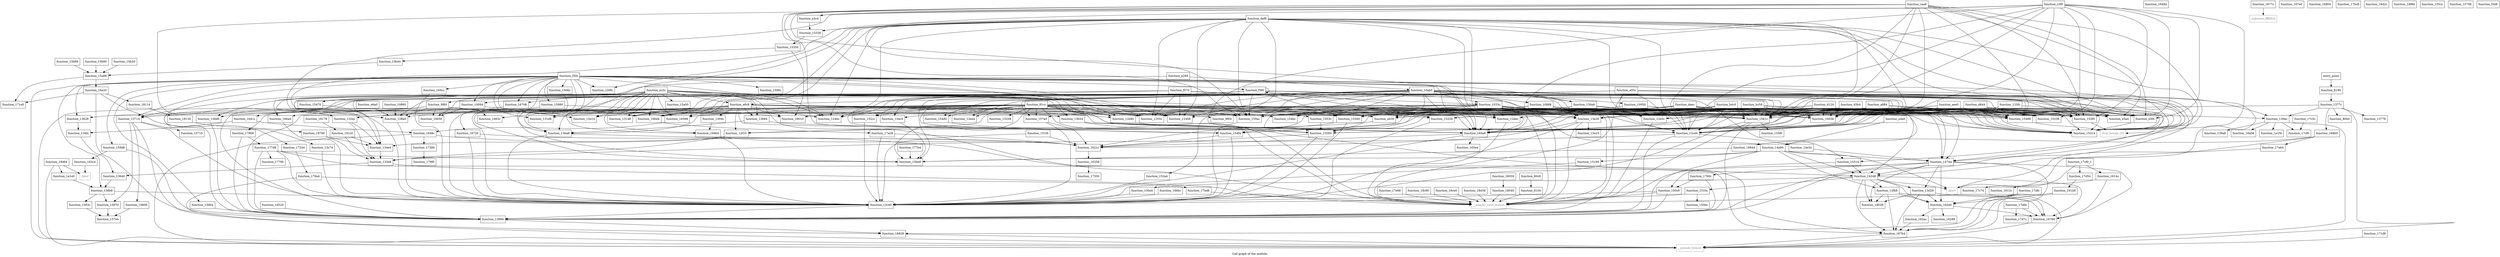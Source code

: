 digraph "Call graph of the module." {
  label="Call graph of the module.";
  node [shape=record];

  Node_function_f5f4 [label="{function_f5f4}"];
  Node_function_15470 [label="{function_15470}"];
  Node_function_13ba8 [label="{function_13ba8}"];
  Node_function_13684 [label="{function_13684}"];
  Node_function_124bc [label="{function_124bc}"];
  Node_function_154bc [label="{function_154bc}"];
  Node_function_10038 [label="{function_10038}"];
  Node_function_10094 [label="{function_10094}"];
  Node_function_15328 [label="{function_15328}"];
  Node_function_f570 [label="{function_f570}"];
  Node_function_13c40 [label="{function_13c40}"];
  Node_function_15498 [label="{function_15498}"];
  Node_function_1255c [label="{function_1255c}"];
  Node_function_125fc [label="{function_125fc}"];
  Node_function_13c74 [label="{function_13c74}"];
  Node_function_12dec [label="{function_12dec}"];
  Node_function_12e14 [label="{function_12e14}"];
  Node_function_12e5c [label="{function_12e5c}"];
  Node_function_13cd4 [label="{function_13cd4}"];
  Node_function_12e80 [label="{function_12e80}"];
  Node_function_12ea4 [label="{function_12ea4}"];
  Node_function_12f10 [label="{function_12f10}"];
  Node_function_13d28 [label="{function_13d28}"];
  Node_function_1304c [label="{function_1304c}"];
  Node_function_130a8 [label="{function_130a8}"];
  Node_function_13148 [label="{function_13148}"];
  Node_function_13fb8 [label="{function_13fb8}"];
  Node_function_131d8 [label="{function_131d8}"];
  Node_function_136d0 [label="{function_136d0}"];
  Node_function_151bc [label="{function_151bc}"];
  Node_function_13778 [label="{function_13778}"];
  Node_function_151f4 [label="{function_151f4}"];
  Node_function_15238 [label="{function_15238}"];
  Node_function_1377c [label="{function_1377c}"];
  Node_function_100fc [label="{function_100fc}"];
  Node_function_10238 [label="{function_10238}"];
  Node_function_10950 [label="{function_10950}"];
  Node_function_14248 [label="{function_14248}"];
  Node_function_13628 [label="{function_13628}"];
  Node_function_14744 [label="{function_14744}"];
  Node_function_14e3c [label="{function_14e3c}"];
  Node_function_13258 [label="{function_13258}"];
  Node_function_14e90 [label="{function_14e90}"];
  Node_function_132ec [label="{function_132ec}"];
  Node_function_13994 [label="{function_13994}"];
  Node_function_15260 [label="{function_15260}"];
  Node_function_139a8 [label="{function_139a8}"];
  Node_function_10314 [label="{function_10314}"];
  Node_function_1033c [label="{function_1033c}"];
  Node_function_139ac [label="{function_139ac}"];
  Node_function_15350 [label="{function_15350}"];
  Node_function_10ab0 [label="{function_10ab0}"];
  Node_function_1506c [label="{function_1506c}"];
  Node_function_13640 [label="{function_13640}"];
  Node_function_133e8 [label="{function_133e8}"];
  Node_function_150a4 [label="{function_150a4}"];
  Node_function_152a4 [label="{function_152a4}"];
  Node_function_10860 [label="{function_10860}"];
  Node_function_10888 [label="{function_10888}"];
  Node_function_12498 [label="{function_12498}"];
  Node_function_13654 [label="{function_13654}"];
  Node_function_150bc [label="{function_150bc}"];
  Node_function_150c0 [label="{function_150c0}"];
  Node_function_134e4 [label="{function_134e4}"];
  Node_function_134fc [label="{function_134fc}"];
  Node_function_15180 [label="{function_15180}"];
  Node_function_13a10 [label="{function_13a10}"];
  Node_function_152cc [label="{function_152cc}"];
  Node_function_13a30 [label="{function_13a30}"];
  Node_function_152f0 [label="{function_152f0}"];
  Node_function_16288 [label="{function_16288}"];
  Node_function_162ac [label="{function_162ac}"];
  Node_function_162e0 [label="{function_162e0}"];
  Node_function_163c4 [label="{function_163c4}"];
  Node_function_1641c [label="{function_1641c}"];
  Node_function_16484 [label="{function_16484}"];
  Node_function_1648c [label="{function_1648c}"];
  Node_function_16520 [label="{function_16520}"];
  Node_function_16598 [label="{function_16598}"];
  Node_function_165cc [label="{function_165cc}"];
  Node_function_165e4 [label="{function_165e4}"];
  Node_function_165e8 [label="{function_165e8}"];
  Node_function_1663c [label="{function_1663c}"];
  Node_function_16650 [label="{function_16650}"];
  Node_function_16664 [label="{function_16664}"];
  Node_function_166a4 [label="{function_166a4}"];
  Node_function_166bc [label="{function_166bc}"];
  Node_function_166d4 [label="{function_166d4}"];
  Node_function_16708 [label="{function_16708}"];
  Node_function_16720 [label="{function_16720}"];
  Node_function_16760 [label="{function_16760}"];
  Node_function_1677c [label="{function_1677c}"];
  Node_function_167b4 [label="{function_167b4}"];
  Node_function_167e0 [label="{function_167e0}"];
  Node_function_16804 [label="{function_16804}"];
  Node_function_16828 [label="{function_16828}"];
  Node_function_16844 [label="{function_16844}"];
  Node_function_168b0 [label="{function_168b0}"];
  Node_function_16a08 [label="{function_16a08}"];
  Node_function_16a20 [label="{function_16a20}"];
  Node_function_171d8 [label="{function_171d8}"];
  Node_function_171e0 [label="{function_171e0}"];
  Node_function_17244 [label="{function_17244}"];
  Node_function_17350 [label="{function_17350}"];
  Node_function_17380 [label="{function_17380}"];
  Node_function_1760c [label="{function_1760c}"];
  Node_function_17790 [label="{function_17790}"];
  Node_function_177b4 [label="{function_177b4}"];
  Node_function_177d8 [label="{function_177d8}"];
  Node_function_17968 [label="{function_17968}"];
  Node_function_179a4 [label="{function_179a4}"];
  Node_function_179f0 [label="{function_179f0}"];
  Node_function_17a28 [label="{function_17a28}"];
  Node_function_17a64 [label="{function_17a64}"];
  Node_function_17bc8 [label="{function_17bc8}"];
  Node_function_17bd8 [label="{function_17bd8}"];
  Node_function_17c5c [label="{function_17c5c}"];
  Node_function_17c74 [label="{function_17c74}"];
  Node_function_17cf0 [label="{function_17cf0}"];
  Node_function_17cf0_1 [label="{function_17cf0_1}"];
  Node_function_17d54 [label="{function_17d54}"];
  Node_function_17d7c [label="{function_17d7c}"];
  Node_function_17d9c [label="{function_17d9c}"];
  Node_function_17dfc [label="{function_17dfc}"];
  Node_function_17e68 [label="{function_17e68}"];
  Node_function_18030 [label="{function_18030}"];
  Node_function_18038 [label="{function_18038}"];
  Node_function_18040 [label="{function_18040}"];
  Node_function_18114 [label="{function_18114}"];
  Node_function_18130 [label="{function_18130}"];
  Node_function_18178 [label="{function_18178}"];
  Node_function_181c0 [label="{function_181c0}"];
  Node_function_18760 [label="{function_18760}"];
  Node_function_18c90 [label="{function_18c90}"];
  Node_function_18ce0 [label="{function_18ce0}"];
  Node_function_18d2c [label="{function_18d2c}"];
  Node_function_18d38 [label="{function_18d38}"];
  Node_function_18d64 [label="{function_18d64}"];
  Node_function_18f84 [label="{function_18f84}"];
  Node_function_1a1e0 [label="{function_1a1e0}"];
  Node_function_1a1f4 [label="{function_1a1f4}"];
  Node_unknown_ffff0fc0 [color="gray50", fontcolor="gray50", label="{unknown_ffff0fc0}"];
  Node_llvm_bswap_i32 [color="gray50", fontcolor="gray50", label="{llvm_bswap_i32}"];
  Node_abort [color="gray50", fontcolor="gray50", label="{abort}"];
  Node_fabsf [color="gray50", fontcolor="gray50", label="{fabsf}"];
  Node_function_15870 [label="{function_15870}"];
  Node_function_158a0 [label="{function_158a0}"];
  Node_function_158b8 [label="{function_158b8}"];
  Node_function_15904 [label="{function_15904}"];
  Node_function_1596c [label="{function_1596c}"];
  Node_function_15980 [label="{function_15980}"];
  Node_function_159d8 [label="{function_159d8}"];
  Node_function_15a00 [label="{function_15a00}"];
  Node_function_15a88 [label="{function_15a88}"];
  Node_function_15b20 [label="{function_15b20}"];
  Node_function_15b68 [label="{function_15b68}"];
  Node_function_15b90 [label="{function_15b90}"];
  Node_function_15bb8 [label="{function_15bb8}"];
  Node_function_15ec4 [label="{function_15ec4}"];
  Node_function_16010 [label="{function_16010}"];
  Node_function_1612c [label="{function_1612c}"];
  Node_function_1614c [label="{function_1614c}"];
  Node_function_161b8 [label="{function_161b8}"];
  Node_function_1621c [label="{function_1621c}"];
  Node_function_16258 [label="{function_16258}"];
  Node_function_15b44 [label="{function_15b44}"];
  Node_function_154d0 [label="{function_154d0}"];
  Node_function_154f4 [label="{function_154f4}"];
  Node_function_1553c [label="{function_1553c}"];
  Node_function_15560 [label="{function_15560}"];
  Node_function_155ac [label="{function_155ac}"];
  Node_function_155cc [label="{function_155cc}"];
  Node_function_155f0 [label="{function_155f0}"];
  Node_function_1561c [label="{function_1561c}"];
  Node_function_15708 [label="{function_15708}"];
  Node_function_15710 [label="{function_15710}"];
  Node_function_15714 [label="{function_15714}"];
  Node_function_157a0 [label="{function_157a0}"];
  Node_function_157e4 [label="{function_157e4}"];
  Node_function_15808 [label="{function_15808}"];
  Node_function_1583c [label="{function_1583c}"];
  Node___pseudo_branch [color="gray50", fontcolor="gray50", label="{__pseudo_branch}"];
  Node___pseudo_cond_branch [color="gray50", fontcolor="gray50", label="{__pseudo_cond_branch}"];
  Node_function_80b4 [label="{function_80b4}"];
  Node_function_80c8 [label="{function_80c8}"];
  Node_function_8104 [label="{function_8104}"];
  Node_entry_point [label="{entry_point}"];
  Node_function_8190 [label="{function_8190}"];
  Node_function_81cc [label="{function_81cc}"];
  Node_function_9f04 [label="{function_9f04}"];
  Node_function_9f60 [label="{function_9f60}"];
  Node_function_a05c [label="{function_a05c}"];
  Node_function_a268 [label="{function_a268}"];
  Node_function_a3c4 [label="{function_a3c4}"];
  Node_function_a430 [label="{function_a430}"];
  Node_function_a4a0 [label="{function_a4a0}"];
  Node_function_a884 [label="{function_a884}"];
  Node_function_aee0 [label="{function_aee0}"];
  Node_function_15314 [label="{function_15314}"];
  Node_function_b4c0 [label="{function_b4c0}"];
  Node_function_bc58 [label="{function_bc58}"];
  Node_function_c3f0 [label="{function_c3f0}"];
  Node_function_caa8 [label="{function_caa8}"];
  Node_function_d124 [label="{function_d124}"];
  Node_function_d3b4 [label="{function_d3b4}"];
  Node_function_d644 [label="{function_d644}"];
  Node_function_daec [label="{function_daec}"];
  Node_function_def8 [label="{function_def8}"];
  Node_function_e5a4 [label="{function_e5a4}"];
  Node_function_e5f4 [label="{function_e5f4}"];
  Node_function_e6a0 [label="{function_e6a0}"];
  Node_function_e6c8 [label="{function_e6c8}"];
  Node_function_ec2c [label="{function_ec2c}"];
  Node_function_f3d8 [label="{function_f3d8}"];
  Node_function_f3f0 [label="{function_f3f0}"];
  Node_function_f5f4 -> Node_function_13ba8;
  Node_function_f5f4 -> Node_function_124bc;
  Node_function_f5f4 -> Node_function_10038;
  Node_function_f5f4 -> Node_function_10094;
  Node_function_f5f4 -> Node_function_1255c;
  Node_function_f5f4 -> Node_function_13c74;
  Node_function_f5f4 -> Node_function_12dec;
  Node_function_f5f4 -> Node_function_12e14;
  Node_function_f5f4 -> Node_function_12e80;
  Node_function_f5f4 -> Node_function_130a8;
  Node_function_f5f4 -> Node_function_131d8;
  Node_function_f5f4 -> Node_function_100fc;
  Node_function_f5f4 -> Node_function_13628;
  Node_function_f5f4 -> Node_function_1506c;
  Node_function_f5f4 -> Node_function_12498;
  Node_function_f5f4 -> Node_function_152f0;
  Node_function_f5f4 -> Node_function_165cc;
  Node_function_f5f4 -> Node_function_165e8;
  Node_function_f5f4 -> Node_function_16708;
  Node_function_f5f4 -> Node_function_16720;
  Node_function_f5f4 -> Node_function_158b8;
  Node_function_f5f4 -> Node_function_15904;
  Node_function_f5f4 -> Node_function_1596c;
  Node_function_f5f4 -> Node_function_15980;
  Node_function_f5f4 -> Node_function_159d8;
  Node_function_f5f4 -> Node_function_15bb8;
  Node_function_f5f4 -> Node_function_15714;
  Node_function_f5f4 -> Node___pseudo_branch;
  Node_function_f5f4 -> Node_function_15314;
  Node_function_f5f4 -> Node_function_f3f0;
  Node_function_15470 -> Node_function_13c40;
  Node_function_13ba8 -> Node_function_13c40;
  Node_function_13ba8 -> Node_function_1621c;
  Node_function_13684 -> Node_function_13ba8;
  Node_function_13684 -> Node_function_13cd4;
  Node_function_10094 -> Node_function_1641c;
  Node_function_10094 -> Node_function_16598;
  Node_function_10094 -> Node_function_1663c;
  Node_function_10094 -> Node_function_16650;
  Node_function_15328 -> Node_function_15350;
  Node_function_f570 -> Node_function_124bc;
  Node_function_f570 -> Node_function_10038;
  Node_function_f570 -> Node_function_1255c;
  Node_function_f570 -> Node_function_10314;
  Node_function_f570 -> Node_function_1033c;
  Node_function_f570 -> Node_function_12498;
  Node_function_f570 -> Node_function_134e4;
  Node_function_13c40 -> Node_function_13994;
  Node_function_15498 -> Node_llvm_bswap_i32;
  Node_function_125fc -> Node_function_12e5c;
  Node_function_125fc -> Node_function_14744;
  Node_function_13c74 -> Node_function_13c40;
  Node_function_12dec -> Node___pseudo_cond_branch;
  Node_function_12e5c -> Node___pseudo_cond_branch;
  Node_function_13cd4 -> Node_function_14e3c;
  Node_function_13cd4 -> Node_function_13994;
  Node_function_13cd4 -> Node_function_133e8;
  Node_function_12e80 -> Node___pseudo_cond_branch;
  Node_function_12f10 -> Node_function_133e8;
  Node_function_12f10 -> Node_function_134e4;
  Node_function_13d28 -> Node_function_162e0;
  Node_function_13d28 -> Node_function_16760;
  Node_function_13d28 -> Node_function_167b4;
  Node_function_13d28 -> Node_function_18038;
  Node_function_1304c -> Node_function_16664;
  Node_function_130a8 -> Node_function_13994;
  Node_function_130a8 -> Node_function_15260;
  Node_function_130a8 -> Node_function_152a4;
  Node_function_130a8 -> Node_function_152f0;
  Node_function_130a8 -> Node_function_165e8;
  Node_function_130a8 -> Node_function_1561c;
  Node_function_130a8 -> Node_function_15314;
  Node_function_13fb8 -> Node_function_162e0;
  Node_function_13fb8 -> Node_function_16760;
  Node_function_13fb8 -> Node_function_167b4;
  Node_function_13fb8 -> Node_function_18038;
  Node_function_136d0 -> Node_function_13994;
  Node_function_151bc -> Node_function_13c40;
  Node_function_151bc -> Node_function_150bc;
  Node_function_151f4 -> Node_function_13c40;
  Node_function_151f4 -> Node_function_1621c;
  Node_function_15238 -> Node_function_13c40;
  Node_function_1377c -> Node_function_13778;
  Node_function_1377c -> Node_function_139ac;
  Node_function_1377c -> Node_function_168b0;
  Node_function_1377c -> Node_function_16010;
  Node_function_1377c -> Node___pseudo_branch;
  Node_function_1377c -> Node_function_80b4;
  Node_function_100fc -> Node_function_15bb8;
  Node_function_10950 -> Node_function_12dec;
  Node_function_10950 -> Node_function_12e5c;
  Node_function_10950 -> Node_function_14744;
  Node_function_10950 -> Node_function_14e90;
  Node_function_14248 -> Node_function_13d28;
  Node_function_14248 -> Node_function_13fb8;
  Node_function_14248 -> Node_function_151bc;
  Node_function_14248 -> Node_function_150a4;
  Node_function_14248 -> Node_function_162e0;
  Node_function_14248 -> Node_function_16760;
  Node_function_14248 -> Node_function_167b4;
  Node_function_14248 -> Node_function_18038;
  Node_function_14248 -> Node_abort;
  Node_function_13628 -> Node_function_134fc;
  Node_function_14744 -> Node_function_13d28;
  Node_function_14744 -> Node_function_14248;
  Node_function_14744 -> Node_function_13994;
  Node_function_14744 -> Node_function_150c0;
  Node_function_14744 -> Node_function_162e0;
  Node_function_14744 -> Node_function_16760;
  Node_function_14744 -> Node_function_167b4;
  Node_function_14744 -> Node_function_1760c;
  Node_function_14744 -> Node_function_18038;
  Node_function_14e3c -> Node_function_14744;
  Node_function_14e90 -> Node_function_13fb8;
  Node_function_14e90 -> Node_function_14248;
  Node_function_14e90 -> Node_function_14744;
  Node_function_14e90 -> Node_function_13994;
  Node_function_14e90 -> Node_function_15180;
  Node_function_14e90 -> Node_abort;
  Node_function_14e90 -> Node_function_15bb8;
  Node_function_132ec -> Node_function_133e8;
  Node_function_132ec -> Node_function_134e4;
  Node_function_13994 -> Node_function_16828;
  Node_function_15260 -> Node_function_13c40;
  Node_function_15260 -> Node_function_1621c;
  Node_function_10314 -> Node_function_14248;
  Node_function_10314 -> Node___pseudo_cond_branch;
  Node_function_1033c -> Node_function_154bc;
  Node_function_1033c -> Node_function_10038;
  Node_function_1033c -> Node_function_12dec;
  Node_function_1033c -> Node_function_13cd4;
  Node_function_1033c -> Node_function_12e80;
  Node_function_1033c -> Node_function_14248;
  Node_function_1033c -> Node_function_14e90;
  Node_function_1033c -> Node_function_15260;
  Node_function_1033c -> Node_function_13a30;
  Node_function_1033c -> Node_function_152f0;
  Node_function_1033c -> Node_function_165e8;
  Node_function_1033c -> Node_function_166d4;
  Node_function_1033c -> Node_function_154f4;
  Node_function_1033c -> Node_function_1553c;
  Node_function_1033c -> Node_function_1561c;
  Node_function_1033c -> Node_function_157a0;
  Node_function_1033c -> Node___pseudo_cond_branch;
  Node_function_1033c -> Node_function_15314;
  Node_function_139ac -> Node_function_139a8;
  Node_function_139ac -> Node_function_16a08;
  Node_function_139ac -> Node_function_17cf0;
  Node_function_139ac -> Node_function_1a1f4;
  Node_function_139ac -> Node___pseudo_branch;
  Node_function_15350 -> Node_function_16010;
  Node_function_15350 -> Node_function_15b44;
  Node_function_10ab0 -> Node_function_124bc;
  Node_function_10ab0 -> Node_function_154bc;
  Node_function_10ab0 -> Node_function_10038;
  Node_function_10ab0 -> Node_function_10094;
  Node_function_10ab0 -> Node_function_1255c;
  Node_function_10ab0 -> Node_function_13cd4;
  Node_function_10ab0 -> Node_function_12ea4;
  Node_function_10ab0 -> Node_function_130a8;
  Node_function_10ab0 -> Node_function_10950;
  Node_function_10ab0 -> Node_function_13994;
  Node_function_10ab0 -> Node_function_15260;
  Node_function_10ab0 -> Node_function_10314;
  Node_function_10ab0 -> Node_function_1033c;
  Node_function_10ab0 -> Node_function_139ac;
  Node_function_10ab0 -> Node_function_10888;
  Node_function_10ab0 -> Node_function_12498;
  Node_function_10ab0 -> Node_function_134e4;
  Node_function_10ab0 -> Node_function_152cc;
  Node_function_10ab0 -> Node_function_13a30;
  Node_function_10ab0 -> Node_function_152f0;
  Node_function_10ab0 -> Node_function_16598;
  Node_function_10ab0 -> Node_function_165e8;
  Node_function_10ab0 -> Node_llvm_bswap_i32;
  Node_function_10ab0 -> Node_function_15bb8;
  Node_function_10ab0 -> Node_function_15ec4;
  Node_function_10ab0 -> Node_function_154d0;
  Node_function_10ab0 -> Node_function_154f4;
  Node_function_10ab0 -> Node_function_1553c;
  Node_function_10ab0 -> Node_function_15560;
  Node_function_10ab0 -> Node_function_155ac;
  Node_function_10ab0 -> Node_function_1561c;
  Node_function_10ab0 -> Node_function_15714;
  Node_function_10ab0 -> Node_function_157a0;
  Node_function_10ab0 -> Node___pseudo_cond_branch;
  Node_function_10ab0 -> Node_function_15314;
  Node_function_10ab0 -> Node_function_e5a4;
  Node_function_10ab0 -> Node_function_e5f4;
  Node_function_1506c -> Node_function_13c40;
  Node_function_13640 -> Node_function_158b8;
  Node_function_133e8 -> Node_function_13640;
  Node_function_133e8 -> Node___pseudo_cond_branch;
  Node_function_150a4 -> Node_function_13c40;
  Node_function_152a4 -> Node_function_13c40;
  Node_function_10860 -> Node_function_158a0;
  Node_function_10888 -> Node_function_12e80;
  Node_function_10888 -> Node_function_15260;
  Node_function_10888 -> Node_function_13a30;
  Node_function_10888 -> Node_function_1561c;
  Node_function_10888 -> Node___pseudo_cond_branch;
  Node_function_13654 -> Node_function_14248;
  Node_function_13654 -> Node_function_165e8;
  Node_function_150c0 -> Node_function_13c40;
  Node_function_150c0 -> Node_function_13994;
  Node_function_150c0 -> Node___pseudo_cond_branch;
  Node_function_134e4 -> Node_function_133e8;
  Node_function_134fc -> Node_function_13640;
  Node_function_15180 -> Node_function_13c40;
  Node_function_152cc -> Node_function_13c40;
  Node_function_13a30 -> Node_function_13c40;
  Node_function_13a30 -> Node_function_13a10;
  Node_function_13a30 -> Node_function_1621c;
  Node_function_13a30 -> Node___pseudo_cond_branch;
  Node_function_152f0 -> Node_llvm_bswap_i32;
  Node_function_162ac -> Node_function_167b4;
  Node_function_162e0 -> Node_function_16288;
  Node_function_162e0 -> Node_function_162ac;
  Node_function_162e0 -> Node_function_16760;
  Node_function_163c4 -> Node_fabsf;
  Node_function_1641c -> Node_function_134fc;
  Node_function_1641c -> Node_function_1648c;
  Node_function_1648c -> Node_function_167b4;
  Node_function_1648c -> Node_function_17380;
  Node_function_1648c -> Node___pseudo_branch;
  Node_function_16520 -> Node_function_13994;
  Node_function_16598 -> Node_function_1648c;
  Node_function_165cc -> Node_function_13c40;
  Node_function_165e8 -> Node_function_13c40;
  Node_function_165e8 -> Node_function_165e4;
  Node_function_165e8 -> Node_function_1621c;
  Node_function_16664 -> Node_function_13c40;
  Node_function_16664 -> Node_function_1621c;
  Node_function_166a4 -> Node_function_13c40;
  Node_function_166bc -> Node_function_13c40;
  Node_function_166d4 -> Node_function_17a28;
  Node_function_16708 -> Node_function_13c40;
  Node_function_16720 -> Node_function_13c40;
  Node_function_16720 -> Node_function_1621c;
  Node_function_16760 -> Node___pseudo_branch;
  Node_function_1677c -> Node_unknown_ffff0fc0;
  Node_function_167b4 -> Node___pseudo_branch;
  Node_function_16828 -> Node___pseudo_branch;
  Node_function_16844 -> Node_function_15bb8;
  Node_function_168b0 -> Node_function_16844;
  Node_function_168b0 -> Node_function_17a64;
  Node_function_168b0 -> Node_abort;
  Node_function_16a20 -> Node_function_13994;
  Node_function_16a20 -> Node_function_171e0;
  Node_function_16a20 -> Node_function_17244;
  Node_function_16a20 -> Node_function_18114;
  Node_function_171d8 -> Node___pseudo_branch;
  Node_function_17244 -> Node_function_179a4;
  Node_function_17380 -> Node_function_179f0;
  Node_function_1760c -> Node_function_13994;
  Node_function_1760c -> Node_function_150c0;
  Node_function_177b4 -> Node_function_15bb8;
  Node_function_177d8 -> Node_function_13c40;
  Node_function_177d8 -> Node_function_13994;
  Node_function_177d8 -> Node_function_167b4;
  Node_function_177d8 -> Node_function_17790;
  Node_function_177d8 -> Node_function_15bb8;
  Node_function_17968 -> Node_function_13994;
  Node_function_17968 -> Node_function_177d8;
  Node_function_179a4 -> Node_function_17bd8;
  Node_function_179a4 -> Node___pseudo_branch;
  Node_function_17a28 -> Node_function_13c40;
  Node_function_17a28 -> Node_function_1621c;
  Node_function_17a64 -> Node_abort;
  Node_function_17bd8 -> Node___pseudo_cond_branch;
  Node_function_17c5c -> Node_function_17cf0;
  Node_function_17c74 -> Node___pseudo_branch;
  Node_function_17c74 -> Node___pseudo_cond_branch;
  Node_function_17cf0_1 -> Node_function_17c74;
  Node_function_17cf0_1 -> Node_function_17d54;
  Node_function_17cf0_1 -> Node_function_1614c;
  Node_function_17d54 -> Node_function_161b8;
  Node_function_17d9c -> Node_function_16760;
  Node_function_17d9c -> Node_function_17d7c;
  Node_function_17dfc -> Node_function_162e0;
  Node_function_17dfc -> Node_function_167b4;
  Node_function_17dfc -> Node_function_16828;
  Node_function_17e68 -> Node___pseudo_cond_branch;
  Node_function_18030 -> Node_function_18040;
  Node_function_18040 -> Node___pseudo_cond_branch;
  Node_function_18114 -> Node_function_18130;
  Node_function_18130 -> Node_function_18760;
  Node_function_18178 -> Node_function_181c0;
  Node_function_181c0 -> Node_function_133e8;
  Node_function_181c0 -> Node_function_134e4;
  Node_function_18760 -> Node_function_133e8;
  Node_function_18760 -> Node_function_134e4;
  Node_function_18c90 -> Node___pseudo_cond_branch;
  Node_function_18ce0 -> Node___pseudo_cond_branch;
  Node_function_18d38 -> Node___pseudo_cond_branch;
  Node_function_18d64 -> Node_function_1a1e0;
  Node_function_18d64 -> Node_fabsf;
  Node_function_18d64 -> Node___pseudo_branch;
  Node_function_1a1e0 -> Node_function_158b8;
  Node_function_15870 -> Node_function_157e4;
  Node_function_158a0 -> Node_function_13c40;
  Node_function_158b8 -> Node_function_13c40;
  Node_function_158b8 -> Node_function_15870;
  Node_function_158b8 -> Node_function_1583c;
  Node_function_15904 -> Node_function_13994;
  Node_function_15980 -> Node_function_17968;
  Node_function_15980 -> Node_function_16010;
  Node_function_159d8 -> Node_function_13994;
  Node_function_159d8 -> Node_function_163c4;
  Node_function_15a88 -> Node_function_16a20;
  Node_function_15a88 -> Node_function_171e0;
  Node_function_15b20 -> Node_function_15a88;
  Node_function_15b68 -> Node_function_15a88;
  Node_function_15b90 -> Node_function_15a88;
  Node_function_15ec4 -> Node_function_15bb8;
  Node_function_1614c -> Node_function_16760;
  Node_function_1614c -> Node_function_1612c;
  Node_function_161b8 -> Node_function_162e0;
  Node_function_161b8 -> Node_function_167b4;
  Node_function_1621c -> Node_function_16258;
  Node_function_16258 -> Node_function_17350;
  Node_function_15b44 -> Node_function_15a88;
  Node_function_154d0 -> Node_function_154f4;
  Node_function_154f4 -> Node_function_13c40;
  Node_function_154f4 -> Node_function_1621c;
  Node_function_1553c -> Node_function_15560;
  Node_function_15560 -> Node_function_13c40;
  Node_function_15560 -> Node_function_1621c;
  Node_function_155ac -> Node_function_13c40;
  Node_function_1561c -> Node_function_13c40;
  Node_function_1561c -> Node_function_13994;
  Node_function_1561c -> Node_function_155f0;
  Node_function_1561c -> Node___pseudo_cond_branch;
  Node_function_15714 -> Node_function_13c40;
  Node_function_15714 -> Node_function_16828;
  Node_function_15714 -> Node_function_15870;
  Node_function_15714 -> Node_function_15710;
  Node_function_15714 -> Node_function_15808;
  Node_function_157a0 -> Node_function_13c40;
  Node_function_157a0 -> Node_function_1621c;
  Node_function_15808 -> Node_function_157e4;
  Node_function_1583c -> Node_function_157e4;
  Node_function_80c8 -> Node_function_8104;
  Node_function_8104 -> Node___pseudo_cond_branch;
  Node_entry_point -> Node_function_8190;
  Node_function_8190 -> Node_function_1377c;
  Node_function_81cc -> Node_function_124bc;
  Node_function_81cc -> Node_function_10038;
  Node_function_81cc -> Node_function_15498;
  Node_function_81cc -> Node_function_1255c;
  Node_function_81cc -> Node_function_12dec;
  Node_function_81cc -> Node_function_12e14;
  Node_function_81cc -> Node_function_13cd4;
  Node_function_81cc -> Node_function_12e80;
  Node_function_81cc -> Node_function_12ea4;
  Node_function_81cc -> Node_function_12f10;
  Node_function_81cc -> Node_function_13148;
  Node_function_81cc -> Node_function_131d8;
  Node_function_81cc -> Node_function_13628;
  Node_function_81cc -> Node_function_13258;
  Node_function_81cc -> Node_function_132ec;
  Node_function_81cc -> Node_function_13994;
  Node_function_81cc -> Node_function_15260;
  Node_function_81cc -> Node_function_12498;
  Node_function_81cc -> Node_function_152cc;
  Node_function_81cc -> Node_function_13a30;
  Node_function_81cc -> Node_function_152f0;
  Node_function_81cc -> Node_function_16598;
  Node_function_81cc -> Node_function_165e8;
  Node_function_81cc -> Node_function_166d4;
  Node_function_81cc -> Node_function_15bb8;
  Node_function_81cc -> Node_function_15ec4;
  Node_function_81cc -> Node_function_16010;
  Node_function_81cc -> Node_function_154d0;
  Node_function_81cc -> Node_function_1553c;
  Node_function_81cc -> Node_function_155ac;
  Node_function_81cc -> Node_function_1561c;
  Node_function_81cc -> Node_function_157a0;
  Node_function_81cc -> Node___pseudo_cond_branch;
  Node_function_81cc -> Node_function_9f04;
  Node_function_81cc -> Node_function_a430;
  Node_function_81cc -> Node_function_15314;
  Node_function_9f60 -> Node_function_139ac;
  Node_function_9f60 -> Node_function_16650;
  Node_function_9f60 -> Node_function_166d4;
  Node_function_9f60 -> Node_function_158a0;
  Node_function_9f60 -> Node_function_15714;
  Node_function_9f60 -> Node___pseudo_branch;
  Node_function_a05c -> Node_function_15498;
  Node_function_a05c -> Node_function_12e5c;
  Node_function_a05c -> Node_function_13cd4;
  Node_function_a05c -> Node_function_14248;
  Node_function_a05c -> Node_function_13994;
  Node_function_a05c -> Node___pseudo_cond_branch;
  Node_function_a05c -> Node_function_9f60;
  Node_function_a268 -> Node_function_10ab0;
  Node_function_a268 -> Node_function_158a0;
  Node_function_a3c4 -> Node_function_15328;
  Node_function_a430 -> Node_function_12f10;
  Node_function_a4a0 -> Node_function_13cd4;
  Node_function_a4a0 -> Node_function_14e90;
  Node_function_a884 -> Node_function_10038;
  Node_function_a884 -> Node_function_15498;
  Node_function_a884 -> Node_function_12e5c;
  Node_function_a884 -> Node_function_13cd4;
  Node_function_a884 -> Node_function_10238;
  Node_function_a884 -> Node_function_152f0;
  Node_function_a884 -> Node_function_165e8;
  Node_function_a884 -> Node_function_15560;
  Node_function_a884 -> Node_function_155ac;
  Node_function_a884 -> Node_function_1561c;
  Node_function_a884 -> Node_function_a430;
  Node_function_a884 -> Node_function_15314;
  Node_function_a884 -> Node_function_e5a4;
  Node_function_a884 -> Node_function_e5f4;
  Node_function_aee0 -> Node_function_10038;
  Node_function_aee0 -> Node_function_15498;
  Node_function_aee0 -> Node_function_13cd4;
  Node_function_aee0 -> Node_function_10238;
  Node_function_aee0 -> Node_function_152f0;
  Node_function_aee0 -> Node_function_165e8;
  Node_function_aee0 -> Node_function_15560;
  Node_function_aee0 -> Node_function_155ac;
  Node_function_aee0 -> Node_function_1561c;
  Node_function_aee0 -> Node_function_a430;
  Node_function_aee0 -> Node_function_15314;
  Node_function_aee0 -> Node_function_e5a4;
  Node_function_aee0 -> Node_function_e5f4;
  Node_function_b4c0 -> Node_function_10038;
  Node_function_b4c0 -> Node_function_15498;
  Node_function_b4c0 -> Node_function_13cd4;
  Node_function_b4c0 -> Node_function_10238;
  Node_function_b4c0 -> Node_function_14744;
  Node_function_b4c0 -> Node_function_15260;
  Node_function_b4c0 -> Node_function_13a30;
  Node_function_b4c0 -> Node_function_152f0;
  Node_function_b4c0 -> Node_function_16598;
  Node_function_b4c0 -> Node_function_165e8;
  Node_function_b4c0 -> Node_function_154f4;
  Node_function_b4c0 -> Node_function_15560;
  Node_function_b4c0 -> Node_function_155ac;
  Node_function_b4c0 -> Node_function_1561c;
  Node_function_b4c0 -> Node_function_a430;
  Node_function_b4c0 -> Node_function_15314;
  Node_function_b4c0 -> Node_function_e5a4;
  Node_function_b4c0 -> Node_function_e5f4;
  Node_function_bc58 -> Node_function_10038;
  Node_function_bc58 -> Node_function_15498;
  Node_function_bc58 -> Node_function_13cd4;
  Node_function_bc58 -> Node_function_10238;
  Node_function_bc58 -> Node_function_14744;
  Node_function_bc58 -> Node_function_15260;
  Node_function_bc58 -> Node_function_13a30;
  Node_function_bc58 -> Node_function_152f0;
  Node_function_bc58 -> Node_function_16598;
  Node_function_bc58 -> Node_function_165e8;
  Node_function_bc58 -> Node_function_154f4;
  Node_function_bc58 -> Node_function_15560;
  Node_function_bc58 -> Node_function_155ac;
  Node_function_bc58 -> Node_function_1561c;
  Node_function_bc58 -> Node_function_a430;
  Node_function_bc58 -> Node_function_15314;
  Node_function_bc58 -> Node_function_e5a4;
  Node_function_bc58 -> Node_function_e5f4;
  Node_function_c3f0 -> Node_function_10038;
  Node_function_c3f0 -> Node_function_15498;
  Node_function_c3f0 -> Node_function_13cd4;
  Node_function_c3f0 -> Node_function_10238;
  Node_function_c3f0 -> Node_function_152f0;
  Node_function_c3f0 -> Node_function_165e8;
  Node_function_c3f0 -> Node_function_15560;
  Node_function_c3f0 -> Node_function_155ac;
  Node_function_c3f0 -> Node_function_1561c;
  Node_function_c3f0 -> Node_function_a3c4;
  Node_function_c3f0 -> Node_function_a430;
  Node_function_c3f0 -> Node_function_15314;
  Node_function_c3f0 -> Node_function_e5a4;
  Node_function_c3f0 -> Node_function_e5f4;
  Node_function_caa8 -> Node_function_10038;
  Node_function_caa8 -> Node_function_15498;
  Node_function_caa8 -> Node_function_13cd4;
  Node_function_caa8 -> Node_function_152f0;
  Node_function_caa8 -> Node_function_165e8;
  Node_function_caa8 -> Node_function_15560;
  Node_function_caa8 -> Node_function_155ac;
  Node_function_caa8 -> Node_function_1561c;
  Node_function_caa8 -> Node_function_a3c4;
  Node_function_caa8 -> Node_function_a430;
  Node_function_caa8 -> Node_function_15314;
  Node_function_caa8 -> Node_function_e5a4;
  Node_function_caa8 -> Node_function_e5f4;
  Node_function_d124 -> Node_function_10038;
  Node_function_d124 -> Node_function_15498;
  Node_function_d124 -> Node_function_13cd4;
  Node_function_d124 -> Node_function_15238;
  Node_function_d124 -> Node_function_10238;
  Node_function_d124 -> Node_function_15260;
  Node_function_d124 -> Node_function_152f0;
  Node_function_d124 -> Node_function_1553c;
  Node_function_d124 -> Node_function_1561c;
  Node_function_d124 -> Node_function_a430;
  Node_function_d124 -> Node_function_15314;
  Node_function_d3b4 -> Node_function_10038;
  Node_function_d3b4 -> Node_function_15498;
  Node_function_d3b4 -> Node_function_13cd4;
  Node_function_d3b4 -> Node_function_15238;
  Node_function_d3b4 -> Node_function_10238;
  Node_function_d3b4 -> Node_function_15260;
  Node_function_d3b4 -> Node_function_152f0;
  Node_function_d3b4 -> Node_function_1553c;
  Node_function_d3b4 -> Node_function_1561c;
  Node_function_d3b4 -> Node_function_a430;
  Node_function_d3b4 -> Node_function_15314;
  Node_function_d644 -> Node_function_10038;
  Node_function_d644 -> Node_function_15498;
  Node_function_d644 -> Node_function_13cd4;
  Node_function_d644 -> Node_function_10238;
  Node_function_d644 -> Node_function_152f0;
  Node_function_d644 -> Node_function_165e8;
  Node_function_d644 -> Node_function_15560;
  Node_function_d644 -> Node_function_155ac;
  Node_function_d644 -> Node_function_1561c;
  Node_function_d644 -> Node_function_a430;
  Node_function_d644 -> Node_function_15314;
  Node_function_d644 -> Node_function_e5a4;
  Node_function_d644 -> Node_function_e5f4;
  Node_function_daec -> Node_function_10038;
  Node_function_daec -> Node_function_15498;
  Node_function_daec -> Node_function_1255c;
  Node_function_daec -> Node_function_12e5c;
  Node_function_daec -> Node_function_13cd4;
  Node_function_daec -> Node_function_12498;
  Node_function_daec -> Node_function_152f0;
  Node_function_daec -> Node_function_165e8;
  Node_function_daec -> Node_function_15560;
  Node_function_daec -> Node_function_155ac;
  Node_function_daec -> Node_function_1561c;
  Node_function_daec -> Node_function_a430;
  Node_function_daec -> Node_function_15314;
  Node_function_daec -> Node_function_e5a4;
  Node_function_daec -> Node_function_e5f4;
  Node_function_def8 -> Node_function_13ba8;
  Node_function_def8 -> Node_function_124bc;
  Node_function_def8 -> Node_function_10038;
  Node_function_def8 -> Node_function_15328;
  Node_function_def8 -> Node_function_1255c;
  Node_function_def8 -> Node_function_12dec;
  Node_function_def8 -> Node_function_12e5c;
  Node_function_def8 -> Node_function_13cd4;
  Node_function_def8 -> Node_function_13148;
  Node_function_def8 -> Node_function_100fc;
  Node_function_def8 -> Node_function_12498;
  Node_function_def8 -> Node_function_152f0;
  Node_function_def8 -> Node_function_165e8;
  Node_function_def8 -> Node_function_16664;
  Node_function_def8 -> Node_function_15560;
  Node_function_def8 -> Node_function_155ac;
  Node_function_def8 -> Node_function_1561c;
  Node_function_def8 -> Node_function_9f04;
  Node_function_def8 -> Node_function_a430;
  Node_function_def8 -> Node_function_15314;
  Node_function_def8 -> Node_function_e5a4;
  Node_function_def8 -> Node_function_e5f4;
  Node_function_e5f4 -> Node_function_15314;
  Node_function_e6a0 -> Node_function_158a0;
  Node_function_e6c8 -> Node_function_13ba8;
  Node_function_e6c8 -> Node_function_13684;
  Node_function_e6c8 -> Node_function_124bc;
  Node_function_e6c8 -> Node_function_154bc;
  Node_function_e6c8 -> Node_function_1255c;
  Node_function_e6c8 -> Node_function_12dec;
  Node_function_e6c8 -> Node_function_12e14;
  Node_function_e6c8 -> Node_function_12e80;
  Node_function_e6c8 -> Node_function_12f10;
  Node_function_e6c8 -> Node_function_1304c;
  Node_function_e6c8 -> Node_function_13148;
  Node_function_e6c8 -> Node_function_136d0;
  Node_function_e6c8 -> Node_function_132ec;
  Node_function_e6c8 -> Node_function_12498;
  Node_function_e6c8 -> Node_function_13654;
  Node_function_e6c8 -> Node_function_165e8;
  Node_function_e6c8 -> Node_function_166a4;
  Node_function_e6c8 -> Node_function_166d4;
  Node_function_e6c8 -> Node_function_158a0;
  Node_function_e6c8 -> Node_function_16010;
  Node_function_ec2c -> Node_function_15470;
  Node_function_ec2c -> Node_function_13ba8;
  Node_function_ec2c -> Node_function_13684;
  Node_function_ec2c -> Node_function_124bc;
  Node_function_ec2c -> Node_function_1255c;
  Node_function_ec2c -> Node_function_12e14;
  Node_function_ec2c -> Node_function_12e80;
  Node_function_ec2c -> Node_function_13148;
  Node_function_ec2c -> Node_function_131d8;
  Node_function_ec2c -> Node_function_136d0;
  Node_function_ec2c -> Node_function_15238;
  Node_function_ec2c -> Node_function_14744;
  Node_function_ec2c -> Node_function_132ec;
  Node_function_ec2c -> Node_function_12498;
  Node_function_ec2c -> Node_function_13654;
  Node_function_ec2c -> Node_function_16598;
  Node_function_ec2c -> Node_function_165e8;
  Node_function_ec2c -> Node_function_1663c;
  Node_function_ec2c -> Node_function_16650;
  Node_function_ec2c -> Node_function_16664;
  Node_function_ec2c -> Node_function_166a4;
  Node_function_ec2c -> Node_function_166d4;
  Node_function_ec2c -> Node_function_16708;
  Node_function_ec2c -> Node_function_158a0;
  Node_function_ec2c -> Node_function_15a00;
  Node_function_ec2c -> Node_function_1561c;
  Node_function_ec2c -> Node_function_15714;
  Node_function_ec2c -> Node___pseudo_cond_branch;
  Node_function_ec2c -> Node_function_15314;
  Node_function_ec2c -> Node_function_e6c8;
  Node_function_f3f0 -> Node_function_15470;
  Node_function_f3f0 -> Node_function_15238;
  Node_function_f3f0 -> Node_function_13994;
  Node_function_f3f0 -> Node_function_15260;
  Node_function_f3f0 -> Node_function_13a30;
  Node_function_f3f0 -> Node_function_152f0;
  Node_function_f3f0 -> Node_function_165e8;
  Node_function_f3f0 -> Node_function_166d4;
  Node_function_f3f0 -> Node_function_155ac;
  Node_function_f3f0 -> Node_function_1561c;
  Node_function_f3f0 -> Node_function_15314;
  Node_function_f3f0 -> Node_function_e6c8;
  Node_function_f3f0 -> Node_function_f3f0;
}
